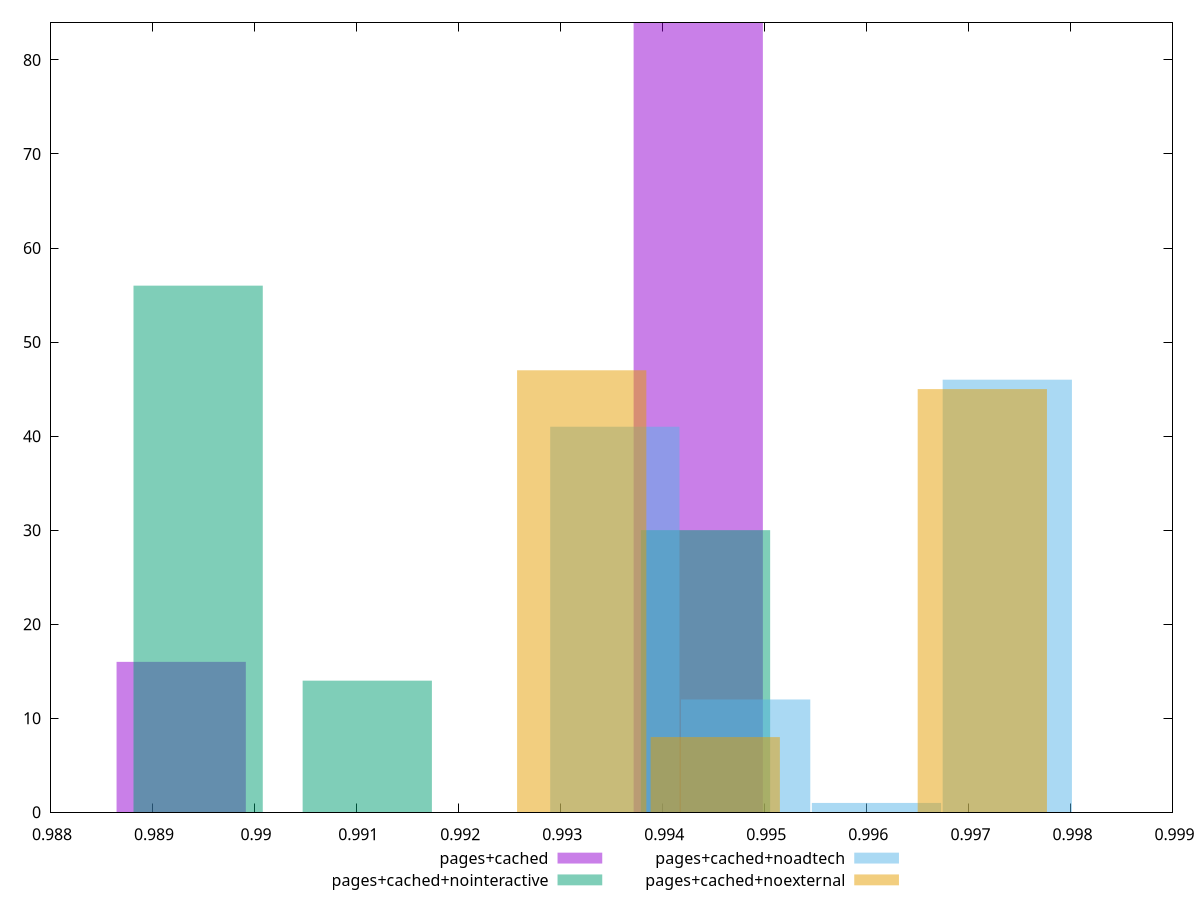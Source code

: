 $_pagesCached <<EOF
0.9943523702493103 84
0.9892856065792502 16
EOF
$_pagesCachedNointeractive <<EOF
0.9944237894516859 30
0.9894516705044274 56
0.9911090434868468 14
EOF
$_pagesCachedNoadtech <<EOF
0.9973810719153045 46
0.9935351294786131 41
0.9948171102908435 12
0.996099091103074 1
EOF
$_pagesCachedNoexternal <<EOF
0.993210557399875 47
0.994519135209361 8
0.997136290828333 45
EOF
set key outside below
set terminal pngcairo
set output "report_00005_2020-11-02T22-26-11.212Z/first-cpu-idle/first-cpu-idle_pages+cached_pages+cached+nointeractive_pages+cached+noadtech_pages+cached+noexternal+hist.png"
set boxwidth 0.001266690917515045
set style fill transparent solid 0.5 noborder
set yrange [0:84]
plot $_pagesCached title "pages+cached" with boxes ,$_pagesCachedNointeractive title "pages+cached+nointeractive" with boxes ,$_pagesCachedNoadtech title "pages+cached+noadtech" with boxes ,$_pagesCachedNoexternal title "pages+cached+noexternal" with boxes ,